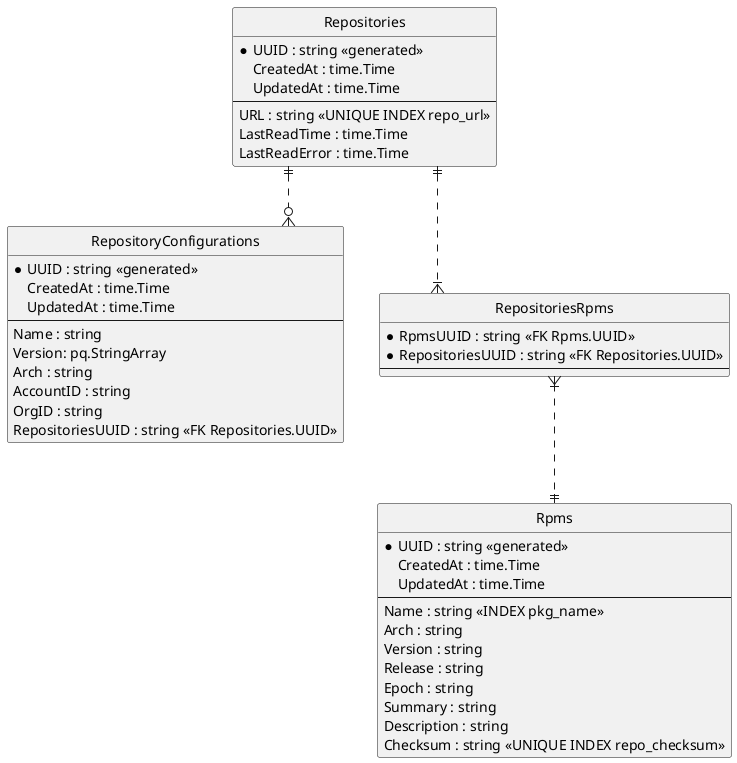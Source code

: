 @startuml db-model
' https://plantuml.com/ie-diagram

hide circle

' avoid problems with angled crows feet
skinparam linetype ortho

' GORM custom types
' https://gorm.io/docs/data_types.html

' NOTES
' - <<..>> syntax is not normalized, just a way to express different
'   circunstances, as if the field is generated, or if the field is
'   part of some index (to express uniqueness).

' Repositories
' Represent a repository
entity "Repositories" as repos {
  *UUID : string <<generated>>
  CreatedAt : time.Time
  UpdatedAt : time.Time
  --
  ' Is this duplicated at RepositoryConfiguration?
  URL : string << UNIQUE INDEX repo_url >>
  ' Why do we save the value below?
  LastReadTime : time.Time
  ' Why do we save the value below?
  LastReadError : time.Time
  ' The repository configurations
  ' RepositoryConfigurations []RepositoryConfiguration
}

' RepositoryConfigurations
entity "RepositoryConfigurations" as repo_configs {
  ' Base
  *UUID : string <<generated>>
  CreatedAt : time.Time
  UpdatedAt : time.Time
  --
  Name : string
  ' URL : string
  Version: pq.StringArray
  Arch : string
  AccountID : string
  OrgID : string
  ' https://gorm.io/docs/has_many.html
  RepositoriesUUID : string << FK Repositories.UUID >>
  ' Related rpm packages to this repository
  ' RepositoryRpms : []RepositoryRpm
}

' RepositoryAuthConfiguration
' DOC
' - `man dnf.conf`
' - https://www.golinuxcloud.com/set-up-proxy-for-yum-repository-linux/
' entity "RepositoryAuthConfiguration" as repo_auth_conf {
'   *UUID : string <<generated>>
'   CreatedAt : time.Time
'   UpdatedAt : time.Time
'   --
'   Username : string
'   Password : string
'   Certificate : []byte
' }

' RepositoryRpm
' Represent to the RPM which belongs to a specific
' repository.
' - Each RPM entry belongs to one repository.
' - However the same RPM could exists in different repositories.
entity "Rpms" as rpms {
  *UUID : string <<generated>>
  CreatedAt : time.Time
  UpdatedAt : time.Time
  --
  ' TODO Double check the fields for this table
  Name : string << INDEX pkg_name >>
  Arch : string
  Version : string
  Release : string
  Epoch : string
  Summary : string
  Description : string
  Checksum : string << UNIQUE INDEX repo_checksum >>
  ' RepositoriesUUID : string << FK Repositories.UUID >>
  ' https://gorm.io/docs/has_many.html
  ' RepositoriesConfigurationUUID : string << FK RepositoriesConfiguration.UUID >>
}

' RepositoryRpmRepositories
entity "RepositoriesRpms" as rpms_repo {
  *RpmsUUID : string << FK Rpms.UUID >>
  *RepositoriesUUID : string << FK Repositories.UUID >>
  --
}

' RELATIONSHIPS

' - One Repository Configuration relate with one and only one
'   repository.
' - One Repository is related with none or many respository
'   configurations.
' - One Repository is related with none or many rpm packages.
' - One rpm package is related with one and only one repository.

' repo_auth_conf ||..|| repo_configs
repos ||..o{ repo_configs
repos ||..|{ rpms_repo
rpms_repo }|..|| rpms

@enduml
